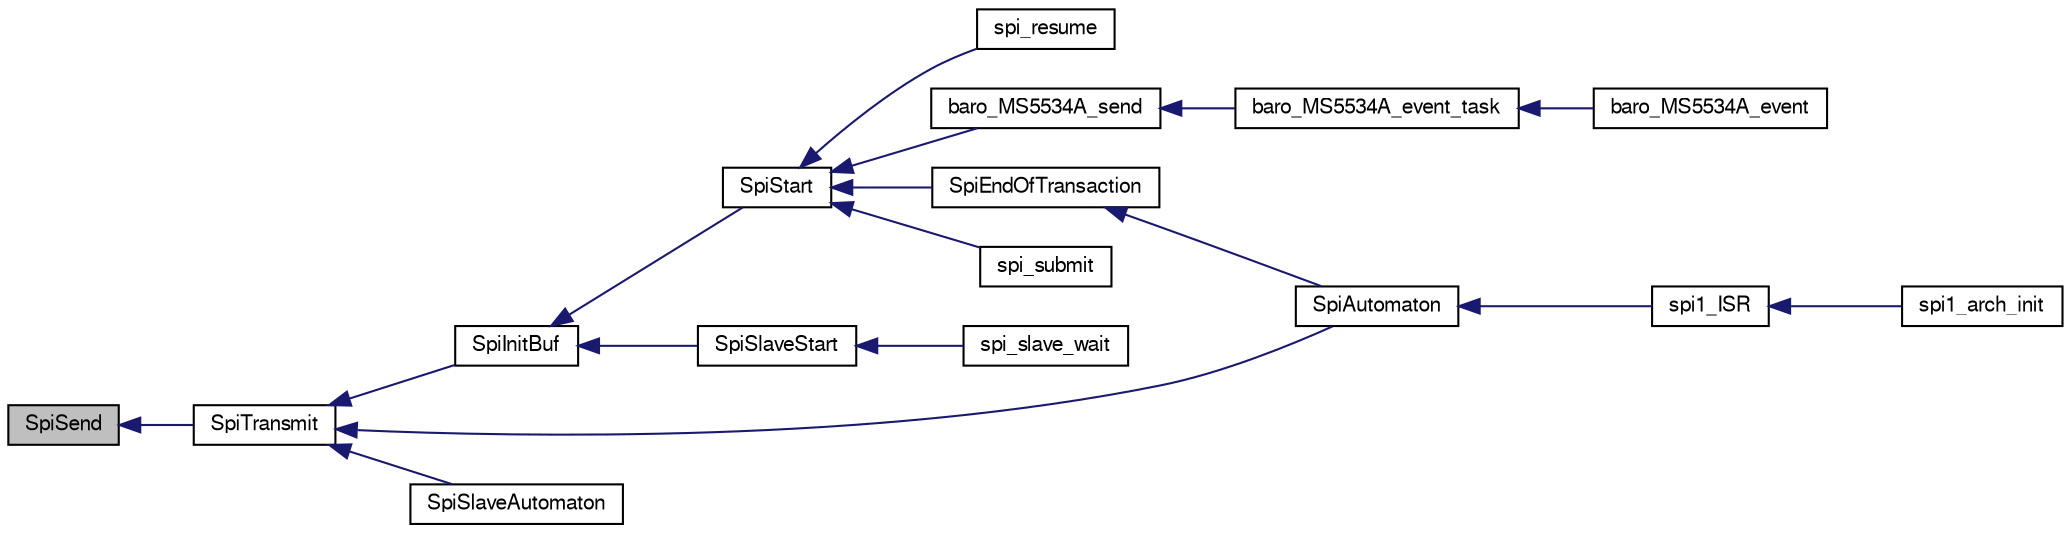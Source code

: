 digraph "SpiSend"
{
  edge [fontname="FreeSans",fontsize="10",labelfontname="FreeSans",labelfontsize="10"];
  node [fontname="FreeSans",fontsize="10",shape=record];
  rankdir="LR";
  Node1 [label="SpiSend",height=0.2,width=0.4,color="black", fillcolor="grey75", style="filled", fontcolor="black"];
  Node1 -> Node2 [dir="back",color="midnightblue",fontsize="10",style="solid",fontname="FreeSans"];
  Node2 [label="SpiTransmit",height=0.2,width=0.4,color="black", fillcolor="white", style="filled",URL="$lpc21_2mcu__periph_2spi__arch_8c.html#a3e9017646922bf67dc34451d35696314"];
  Node2 -> Node3 [dir="back",color="midnightblue",fontsize="10",style="solid",fontname="FreeSans"];
  Node3 [label="SpiInitBuf",height=0.2,width=0.4,color="black", fillcolor="white", style="filled",URL="$lpc21_2mcu__periph_2spi__arch_8c.html#a5c38f72da3e7ef54561ec617cdde67e5"];
  Node3 -> Node4 [dir="back",color="midnightblue",fontsize="10",style="solid",fontname="FreeSans"];
  Node4 [label="SpiSlaveStart",height=0.2,width=0.4,color="black", fillcolor="white", style="filled",URL="$lpc21_2mcu__periph_2spi__arch_8c.html#a377ad6b429dbff1ca278ff6262a2914d"];
  Node4 -> Node5 [dir="back",color="midnightblue",fontsize="10",style="solid",fontname="FreeSans"];
  Node5 [label="spi_slave_wait",height=0.2,width=0.4,color="black", fillcolor="white", style="filled",URL="$group__spi.html#ga6654c5e4a8dd36724bef153d376476b8",tooltip="Initialized and wait for the next transaction. "];
  Node3 -> Node6 [dir="back",color="midnightblue",fontsize="10",style="solid",fontname="FreeSans"];
  Node6 [label="SpiStart",height=0.2,width=0.4,color="black", fillcolor="white", style="filled",URL="$lpc21_2mcu__periph_2spi__arch_8c.html#abcda020ad14ec4732c4ffff453060fff"];
  Node6 -> Node7 [dir="back",color="midnightblue",fontsize="10",style="solid",fontname="FreeSans"];
  Node7 [label="SpiEndOfTransaction",height=0.2,width=0.4,color="black", fillcolor="white", style="filled",URL="$lpc21_2mcu__periph_2spi__arch_8c.html#aa77dd16c5b07dd46e54d274ad55016ea"];
  Node7 -> Node8 [dir="back",color="midnightblue",fontsize="10",style="solid",fontname="FreeSans"];
  Node8 [label="SpiAutomaton",height=0.2,width=0.4,color="black", fillcolor="white", style="filled",URL="$lpc21_2mcu__periph_2spi__arch_8c.html#a0c3a952b26b4118dcd848cb234062997"];
  Node8 -> Node9 [dir="back",color="midnightblue",fontsize="10",style="solid",fontname="FreeSans"];
  Node9 [label="spi1_ISR",height=0.2,width=0.4,color="black", fillcolor="white", style="filled",URL="$lpc21_2mcu__periph_2spi__arch_8c.html#a757fa003ca462da8fabcb89abf3943d3"];
  Node9 -> Node10 [dir="back",color="midnightblue",fontsize="10",style="solid",fontname="FreeSans"];
  Node10 [label="spi1_arch_init",height=0.2,width=0.4,color="black", fillcolor="white", style="filled",URL="$group__spi.html#gaaba00866ddaf960c0c761e61f81e5216",tooltip="Architecture dependent SPI1 initialization. "];
  Node6 -> Node11 [dir="back",color="midnightblue",fontsize="10",style="solid",fontname="FreeSans"];
  Node11 [label="spi_submit",height=0.2,width=0.4,color="black", fillcolor="white", style="filled",URL="$group__spi.html#ga5d383931766cb373ebad0b8bc26d439d",tooltip="Submit a spi transaction. "];
  Node6 -> Node12 [dir="back",color="midnightblue",fontsize="10",style="solid",fontname="FreeSans"];
  Node12 [label="spi_resume",height=0.2,width=0.4,color="black", fillcolor="white", style="filled",URL="$group__spi.html#gaf5ff5a9f93b73caf6532b7e25dd917b9",tooltip="Resume the SPI fifo. "];
  Node6 -> Node13 [dir="back",color="midnightblue",fontsize="10",style="solid",fontname="FreeSans"];
  Node13 [label="baro_MS5534A_send",height=0.2,width=0.4,color="black", fillcolor="white", style="filled",URL="$baro__MS5534A_8c.html#a2c7f6fba111434a3d7c371359bc24fc4"];
  Node13 -> Node14 [dir="back",color="midnightblue",fontsize="10",style="solid",fontname="FreeSans"];
  Node14 [label="baro_MS5534A_event_task",height=0.2,width=0.4,color="black", fillcolor="white", style="filled",URL="$baro__MS5534A_8c.html#a09c949d7892f5002fbd9624a616de846"];
  Node14 -> Node15 [dir="back",color="midnightblue",fontsize="10",style="solid",fontname="FreeSans"];
  Node15 [label="baro_MS5534A_event",height=0.2,width=0.4,color="black", fillcolor="white", style="filled",URL="$baro__MS5534A_8c.html#a11f2670f1389172417fc69aa0f924027"];
  Node2 -> Node8 [dir="back",color="midnightblue",fontsize="10",style="solid",fontname="FreeSans"];
  Node2 -> Node16 [dir="back",color="midnightblue",fontsize="10",style="solid",fontname="FreeSans"];
  Node16 [label="SpiSlaveAutomaton",height=0.2,width=0.4,color="black", fillcolor="white", style="filled",URL="$lpc21_2mcu__periph_2spi__arch_8c.html#a54b1260ddbea815fbb38efa3d44917b9"];
}
